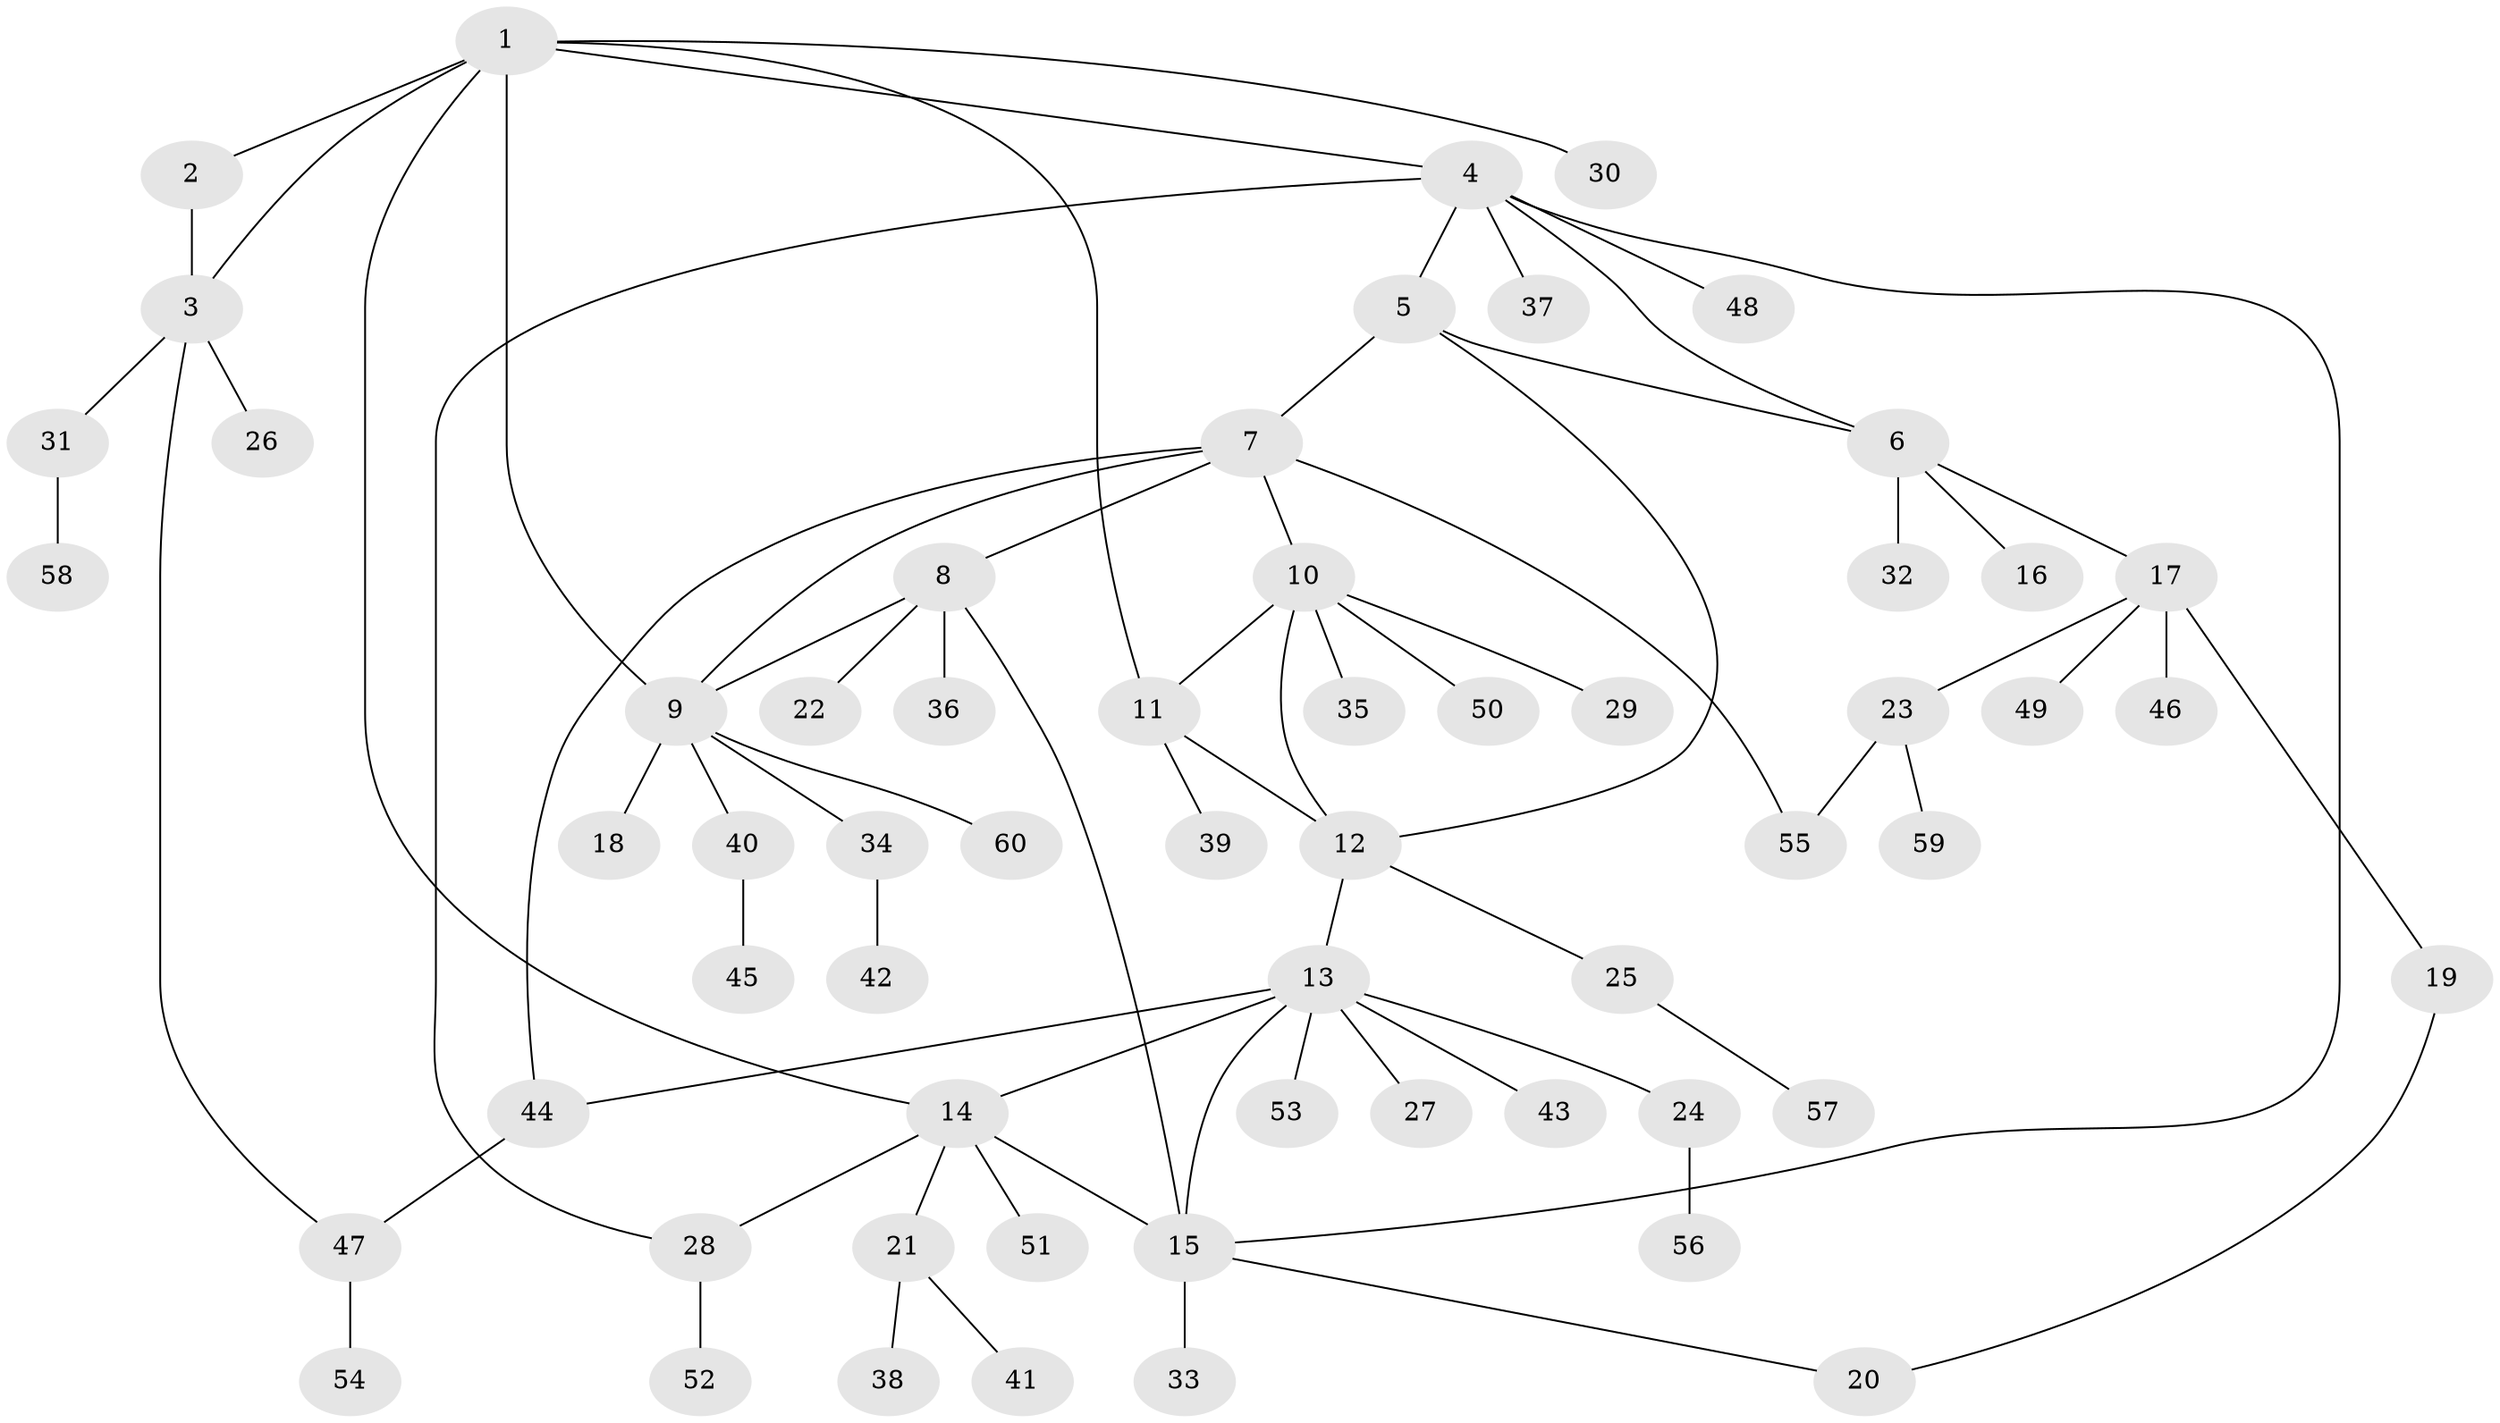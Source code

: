 // Generated by graph-tools (version 1.1) at 2025/50/03/09/25 03:50:30]
// undirected, 60 vertices, 75 edges
graph export_dot {
graph [start="1"]
  node [color=gray90,style=filled];
  1;
  2;
  3;
  4;
  5;
  6;
  7;
  8;
  9;
  10;
  11;
  12;
  13;
  14;
  15;
  16;
  17;
  18;
  19;
  20;
  21;
  22;
  23;
  24;
  25;
  26;
  27;
  28;
  29;
  30;
  31;
  32;
  33;
  34;
  35;
  36;
  37;
  38;
  39;
  40;
  41;
  42;
  43;
  44;
  45;
  46;
  47;
  48;
  49;
  50;
  51;
  52;
  53;
  54;
  55;
  56;
  57;
  58;
  59;
  60;
  1 -- 2;
  1 -- 3;
  1 -- 4;
  1 -- 9;
  1 -- 11;
  1 -- 14;
  1 -- 30;
  2 -- 3;
  3 -- 26;
  3 -- 31;
  3 -- 47;
  4 -- 5;
  4 -- 6;
  4 -- 15;
  4 -- 28;
  4 -- 37;
  4 -- 48;
  5 -- 6;
  5 -- 7;
  5 -- 12;
  6 -- 16;
  6 -- 17;
  6 -- 32;
  7 -- 8;
  7 -- 9;
  7 -- 10;
  7 -- 44;
  7 -- 55;
  8 -- 9;
  8 -- 15;
  8 -- 22;
  8 -- 36;
  9 -- 18;
  9 -- 34;
  9 -- 40;
  9 -- 60;
  10 -- 11;
  10 -- 12;
  10 -- 29;
  10 -- 35;
  10 -- 50;
  11 -- 12;
  11 -- 39;
  12 -- 13;
  12 -- 25;
  13 -- 14;
  13 -- 15;
  13 -- 24;
  13 -- 27;
  13 -- 43;
  13 -- 44;
  13 -- 53;
  14 -- 15;
  14 -- 21;
  14 -- 28;
  14 -- 51;
  15 -- 20;
  15 -- 33;
  17 -- 19;
  17 -- 23;
  17 -- 46;
  17 -- 49;
  19 -- 20;
  21 -- 38;
  21 -- 41;
  23 -- 55;
  23 -- 59;
  24 -- 56;
  25 -- 57;
  28 -- 52;
  31 -- 58;
  34 -- 42;
  40 -- 45;
  44 -- 47;
  47 -- 54;
}
